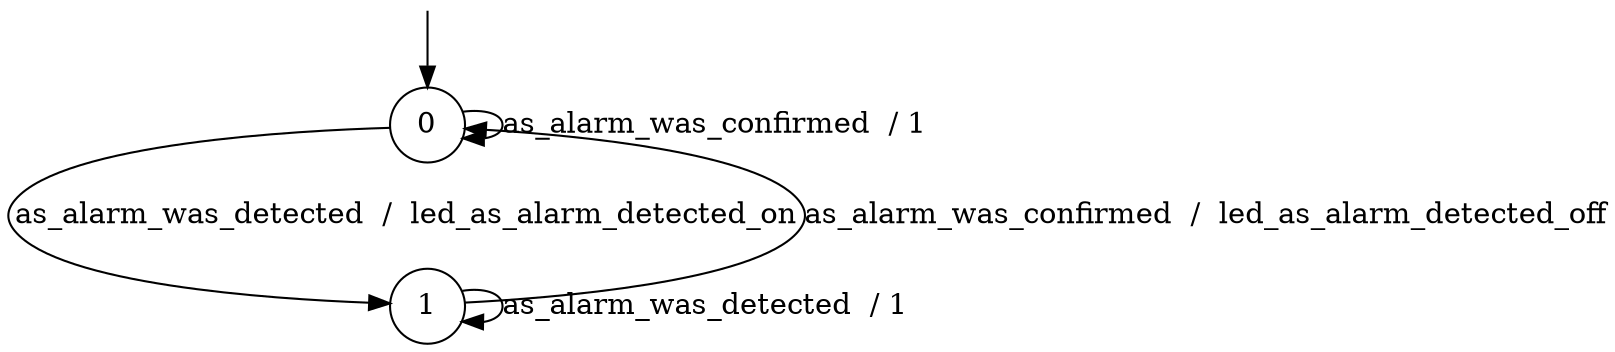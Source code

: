 digraph g {

	s0 [shape="circle" label="0"];
	s1 [shape="circle" label="1"];
	s0 -> s0 [label="as_alarm_was_confirmed  / 1"];
	s0 -> s1 [label="as_alarm_was_detected  /  led_as_alarm_detected_on"];
	s1 -> s0 [label="as_alarm_was_confirmed  /  led_as_alarm_detected_off"];
	s1 -> s1 [label="as_alarm_was_detected  / 1"];

__start0 [label="" shape="none" width="0" height="0"];
__start0 -> s0;

}
